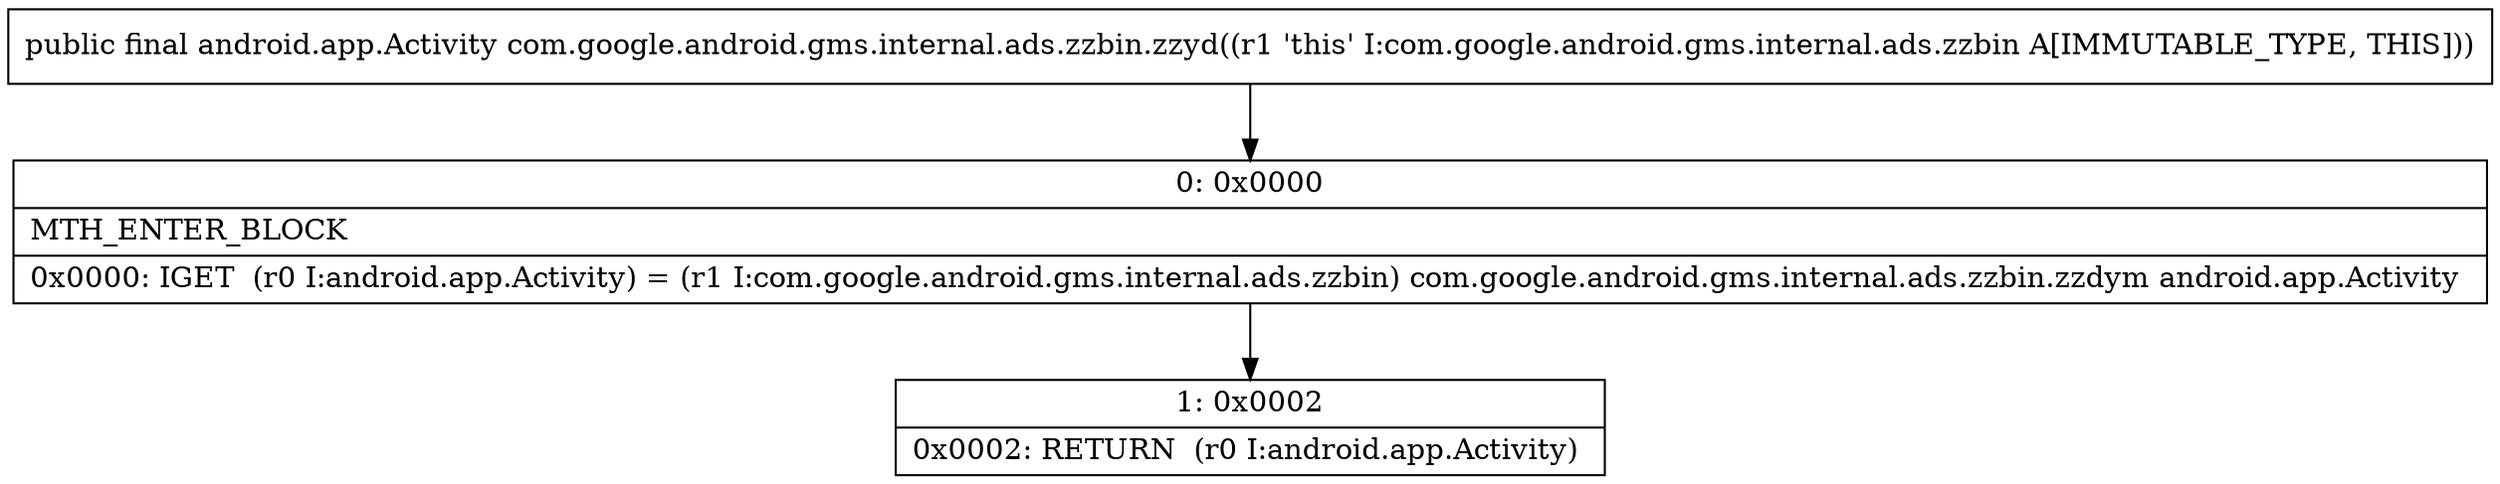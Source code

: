 digraph "CFG forcom.google.android.gms.internal.ads.zzbin.zzyd()Landroid\/app\/Activity;" {
Node_0 [shape=record,label="{0\:\ 0x0000|MTH_ENTER_BLOCK\l|0x0000: IGET  (r0 I:android.app.Activity) = (r1 I:com.google.android.gms.internal.ads.zzbin) com.google.android.gms.internal.ads.zzbin.zzdym android.app.Activity \l}"];
Node_1 [shape=record,label="{1\:\ 0x0002|0x0002: RETURN  (r0 I:android.app.Activity) \l}"];
MethodNode[shape=record,label="{public final android.app.Activity com.google.android.gms.internal.ads.zzbin.zzyd((r1 'this' I:com.google.android.gms.internal.ads.zzbin A[IMMUTABLE_TYPE, THIS])) }"];
MethodNode -> Node_0;
Node_0 -> Node_1;
}

